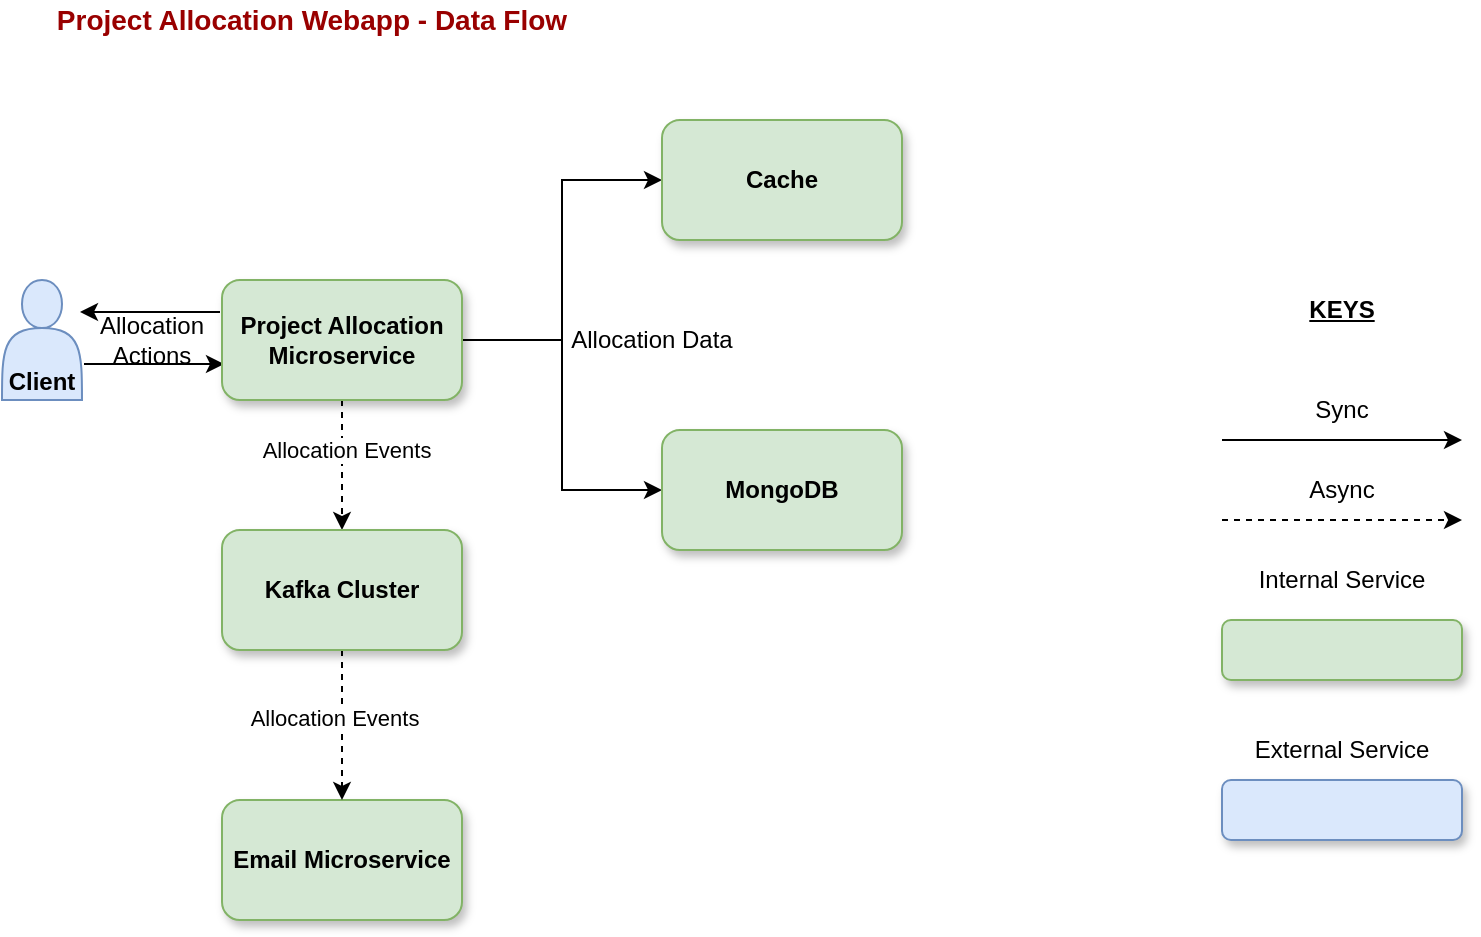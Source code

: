 <mxfile version="25.0.3">
  <diagram name="Page-1" id="KARvSmfpHkjiAUMv4fuQ">
    <mxGraphModel dx="1434" dy="772" grid="1" gridSize="10" guides="1" tooltips="1" connect="1" arrows="1" fold="1" page="1" pageScale="1" pageWidth="850" pageHeight="1100" math="0" shadow="0">
      <root>
        <mxCell id="0" />
        <mxCell id="1" parent="0" />
        <mxCell id="ttBJUNCnjP5zw8l4qacc-23" value="" style="rounded=1;whiteSpace=wrap;html=1;fillColor=#d5e8d4;strokeColor=#82b366;textShadow=1;shadow=1;fontColor=default;fontStyle=1" vertex="1" parent="1">
          <mxGeometry x="680" y="450" width="120" height="30" as="geometry" />
        </mxCell>
        <mxCell id="ttBJUNCnjP5zw8l4qacc-24" value="" style="rounded=1;whiteSpace=wrap;html=1;fillColor=#dae8fc;strokeColor=#6c8ebf;textShadow=0;shadow=1;fontColor=default;fontStyle=1" vertex="1" parent="1">
          <mxGeometry x="680" y="530" width="120" height="30" as="geometry" />
        </mxCell>
        <mxCell id="ttBJUNCnjP5zw8l4qacc-25" value="" style="endArrow=classic;html=1;rounded=0;dashed=1;" edge="1" parent="1">
          <mxGeometry width="50" height="50" relative="1" as="geometry">
            <mxPoint x="680" y="400" as="sourcePoint" />
            <mxPoint x="800" y="400" as="targetPoint" />
          </mxGeometry>
        </mxCell>
        <mxCell id="ttBJUNCnjP5zw8l4qacc-26" value="" style="endArrow=classic;html=1;rounded=0;" edge="1" parent="1">
          <mxGeometry width="50" height="50" relative="1" as="geometry">
            <mxPoint x="680" y="360" as="sourcePoint" />
            <mxPoint x="800" y="360" as="targetPoint" />
          </mxGeometry>
        </mxCell>
        <mxCell id="ttBJUNCnjP5zw8l4qacc-27" value="Sync" style="text;html=1;align=center;verticalAlign=middle;whiteSpace=wrap;rounded=0;" vertex="1" parent="1">
          <mxGeometry x="710" y="330" width="60" height="30" as="geometry" />
        </mxCell>
        <mxCell id="ttBJUNCnjP5zw8l4qacc-28" value="KEYS" style="text;html=1;align=center;verticalAlign=middle;whiteSpace=wrap;rounded=0;fontStyle=5" vertex="1" parent="1">
          <mxGeometry x="710" y="280" width="60" height="30" as="geometry" />
        </mxCell>
        <mxCell id="ttBJUNCnjP5zw8l4qacc-29" value="Async" style="text;html=1;align=center;verticalAlign=middle;whiteSpace=wrap;rounded=0;" vertex="1" parent="1">
          <mxGeometry x="710" y="370" width="60" height="30" as="geometry" />
        </mxCell>
        <mxCell id="ttBJUNCnjP5zw8l4qacc-30" value="Internal Service" style="text;html=1;align=center;verticalAlign=middle;whiteSpace=wrap;rounded=0;" vertex="1" parent="1">
          <mxGeometry x="695" y="430" width="90" as="geometry" />
        </mxCell>
        <mxCell id="ttBJUNCnjP5zw8l4qacc-31" value="External Service" style="text;html=1;align=center;verticalAlign=middle;whiteSpace=wrap;rounded=0;" vertex="1" parent="1">
          <mxGeometry x="695" y="500" width="90" height="30" as="geometry" />
        </mxCell>
        <mxCell id="ttBJUNCnjP5zw8l4qacc-32" value="Project Allocation Webapp - Data Flow" style="text;html=1;align=center;verticalAlign=middle;whiteSpace=wrap;rounded=0;fontStyle=1;fontSize=14;fontColor=#990000;" vertex="1" parent="1">
          <mxGeometry x="70" y="140" width="310" height="20" as="geometry" />
        </mxCell>
        <mxCell id="ttBJUNCnjP5zw8l4qacc-43" style="edgeStyle=orthogonalEdgeStyle;rounded=0;orthogonalLoop=1;jettySize=auto;html=1;" edge="1" parent="1">
          <mxGeometry relative="1" as="geometry">
            <mxPoint x="111" y="322" as="sourcePoint" />
            <mxPoint x="181" y="322" as="targetPoint" />
            <Array as="points">
              <mxPoint x="151" y="322" />
              <mxPoint x="151" y="322" />
            </Array>
          </mxGeometry>
        </mxCell>
        <mxCell id="ttBJUNCnjP5zw8l4qacc-36" value="Client" style="shape=actor;whiteSpace=wrap;html=1;fillColor=#dae8fc;verticalAlign=bottom;fontStyle=1;strokeColor=#6c8ebf;textShadow=0;" vertex="1" parent="1">
          <mxGeometry x="70" y="280" width="40" height="60" as="geometry" />
        </mxCell>
        <mxCell id="ttBJUNCnjP5zw8l4qacc-48" style="edgeStyle=orthogonalEdgeStyle;rounded=0;orthogonalLoop=1;jettySize=auto;html=1;entryX=0;entryY=0.5;entryDx=0;entryDy=0;" edge="1" parent="1" source="ttBJUNCnjP5zw8l4qacc-38" target="ttBJUNCnjP5zw8l4qacc-46">
          <mxGeometry relative="1" as="geometry">
            <mxPoint x="350" y="310" as="sourcePoint" />
            <Array as="points">
              <mxPoint x="350" y="310" />
              <mxPoint x="350" y="230" />
            </Array>
          </mxGeometry>
        </mxCell>
        <mxCell id="ttBJUNCnjP5zw8l4qacc-50" style="edgeStyle=orthogonalEdgeStyle;rounded=0;orthogonalLoop=1;jettySize=auto;html=1;dashed=1;" edge="1" parent="1" source="ttBJUNCnjP5zw8l4qacc-38" target="ttBJUNCnjP5zw8l4qacc-44">
          <mxGeometry relative="1" as="geometry" />
        </mxCell>
        <mxCell id="ttBJUNCnjP5zw8l4qacc-56" value="Allocation Events" style="edgeLabel;html=1;align=center;verticalAlign=middle;resizable=0;points=[];" vertex="1" connectable="0" parent="ttBJUNCnjP5zw8l4qacc-50">
          <mxGeometry x="-0.231" y="2" relative="1" as="geometry">
            <mxPoint as="offset" />
          </mxGeometry>
        </mxCell>
        <mxCell id="ttBJUNCnjP5zw8l4qacc-60" style="edgeStyle=orthogonalEdgeStyle;rounded=0;orthogonalLoop=1;jettySize=auto;html=1;entryX=0;entryY=0.5;entryDx=0;entryDy=0;" edge="1" parent="1" source="ttBJUNCnjP5zw8l4qacc-38" target="ttBJUNCnjP5zw8l4qacc-47">
          <mxGeometry relative="1" as="geometry" />
        </mxCell>
        <mxCell id="ttBJUNCnjP5zw8l4qacc-38" value="Project Allocation Microservice" style="rounded=1;whiteSpace=wrap;html=1;fillColor=#d5e8d4;strokeColor=#82b366;textShadow=0;shadow=1;fontColor=default;fontStyle=1" vertex="1" parent="1">
          <mxGeometry x="180" y="280" width="120" height="60" as="geometry" />
        </mxCell>
        <mxCell id="ttBJUNCnjP5zw8l4qacc-40" value="Email Microservice" style="rounded=1;whiteSpace=wrap;html=1;fillColor=#d5e8d4;strokeColor=#82b366;textShadow=0;shadow=1;fontColor=default;fontStyle=1" vertex="1" parent="1">
          <mxGeometry x="180" y="540" width="120" height="60" as="geometry" />
        </mxCell>
        <mxCell id="ttBJUNCnjP5zw8l4qacc-51" style="edgeStyle=orthogonalEdgeStyle;rounded=0;orthogonalLoop=1;jettySize=auto;html=1;entryX=0.5;entryY=0;entryDx=0;entryDy=0;dashed=1;" edge="1" parent="1" source="ttBJUNCnjP5zw8l4qacc-44" target="ttBJUNCnjP5zw8l4qacc-40">
          <mxGeometry relative="1" as="geometry" />
        </mxCell>
        <mxCell id="ttBJUNCnjP5zw8l4qacc-57" value="Allocation Events" style="edgeLabel;html=1;align=center;verticalAlign=middle;resizable=0;points=[];" vertex="1" connectable="0" parent="ttBJUNCnjP5zw8l4qacc-51">
          <mxGeometry x="-0.093" y="-4" relative="1" as="geometry">
            <mxPoint as="offset" />
          </mxGeometry>
        </mxCell>
        <mxCell id="ttBJUNCnjP5zw8l4qacc-44" value="Kafka Cluster" style="rounded=1;whiteSpace=wrap;html=1;fillColor=#d5e8d4;strokeColor=#82b366;textShadow=0;shadow=1;fontColor=default;fontStyle=1" vertex="1" parent="1">
          <mxGeometry x="180" y="405" width="120" height="60" as="geometry" />
        </mxCell>
        <mxCell id="ttBJUNCnjP5zw8l4qacc-46" value="Cache" style="rounded=1;whiteSpace=wrap;html=1;fillColor=#d5e8d4;strokeColor=#82b366;textShadow=0;shadow=1;fontColor=default;fontStyle=1" vertex="1" parent="1">
          <mxGeometry x="400" y="200" width="120" height="60" as="geometry" />
        </mxCell>
        <mxCell id="ttBJUNCnjP5zw8l4qacc-47" value="MongoDB" style="rounded=1;whiteSpace=wrap;html=1;fillColor=#d5e8d4;strokeColor=#82b366;textShadow=0;shadow=1;fontColor=default;fontStyle=1" vertex="1" parent="1">
          <mxGeometry x="400" y="355" width="120" height="60" as="geometry" />
        </mxCell>
        <mxCell id="ttBJUNCnjP5zw8l4qacc-61" value="Allocation Data" style="text;html=1;align=center;verticalAlign=middle;whiteSpace=wrap;rounded=0;" vertex="1" parent="1">
          <mxGeometry x="350" y="302.5" width="90" height="15" as="geometry" />
        </mxCell>
        <mxCell id="ttBJUNCnjP5zw8l4qacc-62" style="edgeStyle=orthogonalEdgeStyle;rounded=0;orthogonalLoop=1;jettySize=auto;html=1;" edge="1" parent="1">
          <mxGeometry relative="1" as="geometry">
            <mxPoint x="179" y="296" as="sourcePoint" />
            <mxPoint x="109" y="296" as="targetPoint" />
            <Array as="points">
              <mxPoint x="149" y="296" />
              <mxPoint x="149" y="296" />
            </Array>
          </mxGeometry>
        </mxCell>
        <mxCell id="ttBJUNCnjP5zw8l4qacc-66" value="Allocation Actions" style="text;html=1;align=center;verticalAlign=middle;whiteSpace=wrap;rounded=0;" vertex="1" parent="1">
          <mxGeometry x="100" y="302.5" width="90" height="15" as="geometry" />
        </mxCell>
      </root>
    </mxGraphModel>
  </diagram>
</mxfile>
